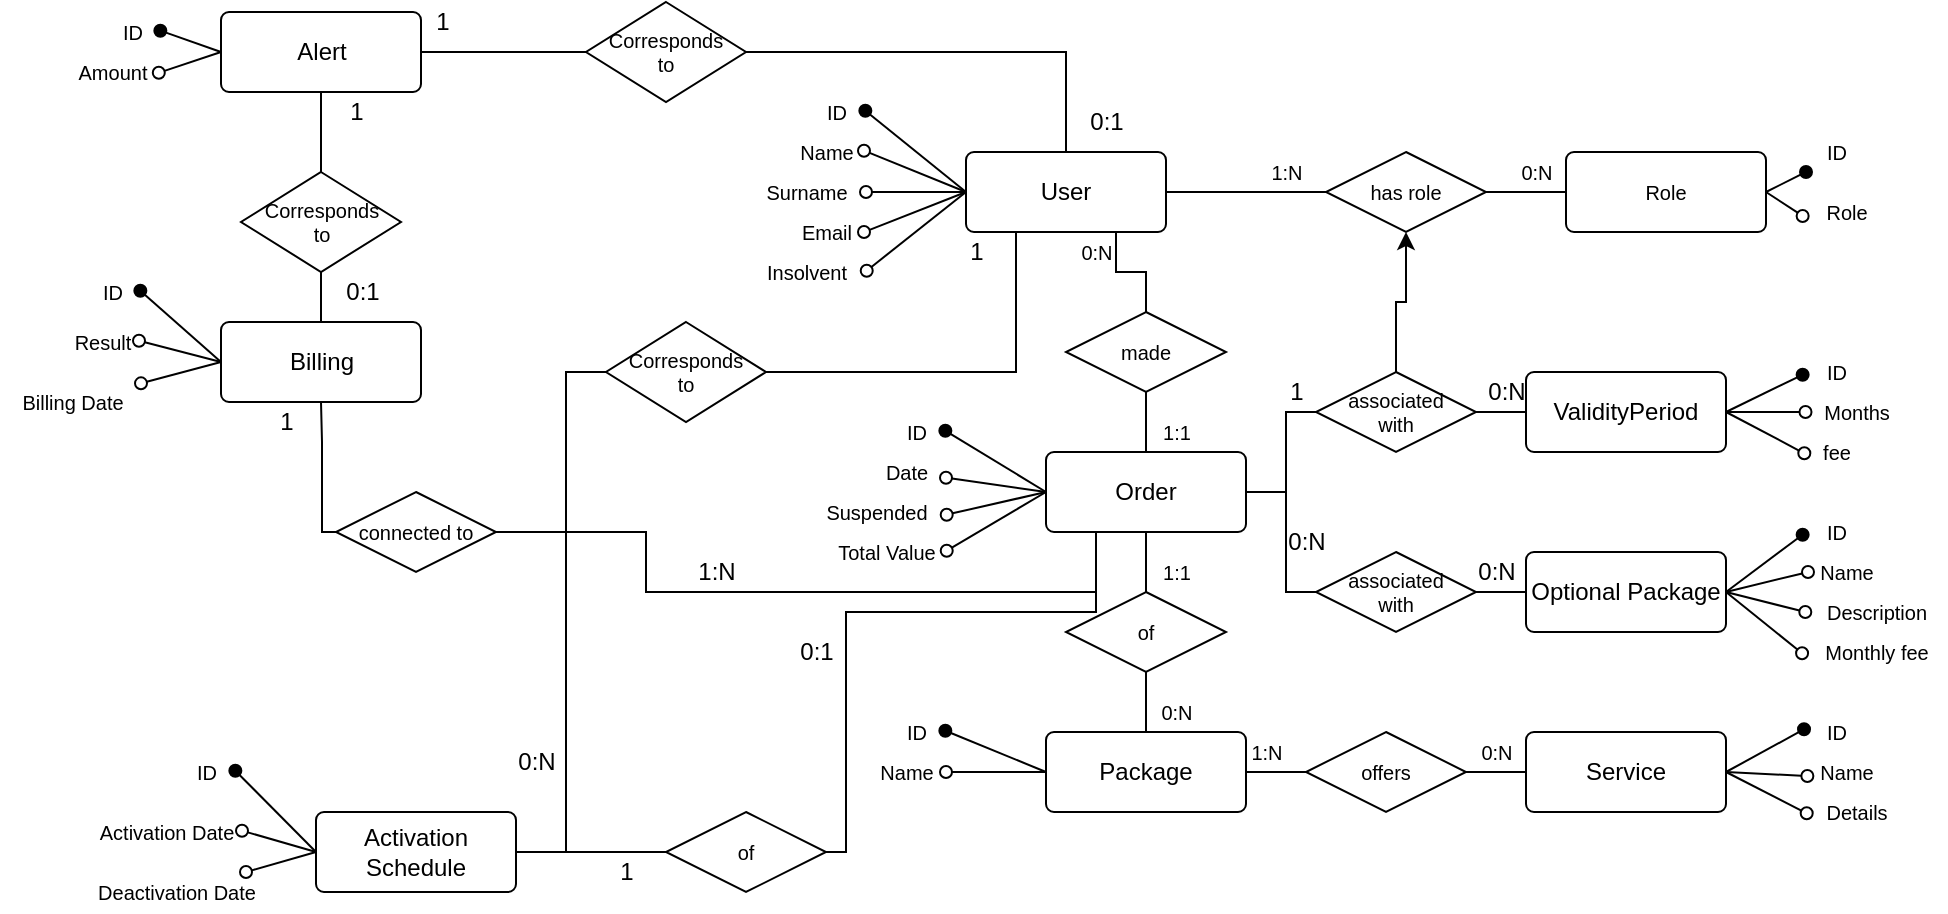 <mxfile version="17.2.1" type="device"><diagram id="Q2hRgWdSu-kB3PGTrv5J" name="Page-1"><mxGraphModel dx="1226" dy="1212" grid="1" gridSize="10" guides="1" tooltips="1" connect="1" arrows="1" fold="1" page="1" pageScale="1" pageWidth="1169" pageHeight="1654" math="0" shadow="0"><root><mxCell id="0"/><mxCell id="1" parent="0"/><mxCell id="yaVMN9tzCGUllP68RNq7-14" style="rounded=0;orthogonalLoop=1;jettySize=auto;html=1;exitX=0;exitY=0.5;exitDx=0;exitDy=0;endArrow=oval;endFill=1;entryX=0.989;entryY=0.467;entryDx=0;entryDy=0;entryPerimeter=0;" parent="1" source="yaVMN9tzCGUllP68RNq7-13" target="yaVMN9tzCGUllP68RNq7-16" edge="1"><mxGeometry relative="1" as="geometry"><mxPoint x="470" y="85" as="targetPoint"/></mxGeometry></mxCell><mxCell id="yaVMN9tzCGUllP68RNq7-15" style="edgeStyle=none;rounded=0;orthogonalLoop=1;jettySize=auto;html=1;exitX=0;exitY=0.5;exitDx=0;exitDy=0;endArrow=oval;endFill=0;entryX=0.975;entryY=0.467;entryDx=0;entryDy=0;entryPerimeter=0;" parent="1" source="yaVMN9tzCGUllP68RNq7-13" target="yaVMN9tzCGUllP68RNq7-18" edge="1"><mxGeometry relative="1" as="geometry"><mxPoint x="470" y="105" as="targetPoint"/></mxGeometry></mxCell><mxCell id="yaVMN9tzCGUllP68RNq7-23" style="edgeStyle=none;rounded=0;orthogonalLoop=1;jettySize=auto;html=1;exitX=0;exitY=0.5;exitDx=0;exitDy=0;fontSize=10;endArrow=oval;endFill=0;" parent="1" source="yaVMN9tzCGUllP68RNq7-13" target="yaVMN9tzCGUllP68RNq7-21" edge="1"><mxGeometry relative="1" as="geometry"/></mxCell><mxCell id="yaVMN9tzCGUllP68RNq7-26" style="edgeStyle=none;rounded=0;orthogonalLoop=1;jettySize=auto;html=1;exitX=0;exitY=0.5;exitDx=0;exitDy=0;entryX=0.975;entryY=0.5;entryDx=0;entryDy=0;entryPerimeter=0;fontSize=10;endArrow=oval;endFill=0;" parent="1" source="yaVMN9tzCGUllP68RNq7-13" target="yaVMN9tzCGUllP68RNq7-24" edge="1"><mxGeometry relative="1" as="geometry"/></mxCell><mxCell id="yaVMN9tzCGUllP68RNq7-30" style="edgeStyle=none;rounded=0;orthogonalLoop=1;jettySize=auto;html=1;exitX=0;exitY=0.5;exitDx=0;exitDy=0;entryX=1.006;entryY=0.467;entryDx=0;entryDy=0;entryPerimeter=0;fontSize=10;endArrow=oval;endFill=0;" parent="1" source="yaVMN9tzCGUllP68RNq7-13" target="yaVMN9tzCGUllP68RNq7-27" edge="1"><mxGeometry relative="1" as="geometry"/></mxCell><mxCell id="yaVMN9tzCGUllP68RNq7-13" value="User" style="rounded=1;arcSize=10;whiteSpace=wrap;html=1;align=center;" parent="1" vertex="1"><mxGeometry x="520" y="95" width="100" height="40" as="geometry"/></mxCell><mxCell id="yaVMN9tzCGUllP68RNq7-16" value="&lt;font style=&quot;font-size: 10px&quot;&gt;ID&lt;/font&gt;" style="text;html=1;align=center;verticalAlign=middle;resizable=0;points=[];autosize=1;strokeColor=none;fillColor=none;" parent="1" vertex="1"><mxGeometry x="440" y="65" width="30" height="20" as="geometry"/></mxCell><mxCell id="yaVMN9tzCGUllP68RNq7-18" value="Name" style="text;html=1;align=center;verticalAlign=middle;resizable=0;points=[];autosize=1;strokeColor=none;fillColor=none;fontSize=10;" parent="1" vertex="1"><mxGeometry x="430" y="85" width="40" height="20" as="geometry"/></mxCell><mxCell id="yaVMN9tzCGUllP68RNq7-21" value="Surname" style="text;html=1;align=center;verticalAlign=middle;resizable=0;points=[];autosize=1;strokeColor=none;fillColor=none;fontSize=10;" parent="1" vertex="1"><mxGeometry x="410" y="105" width="60" height="20" as="geometry"/></mxCell><mxCell id="yaVMN9tzCGUllP68RNq7-24" value="Email" style="text;html=1;align=center;verticalAlign=middle;resizable=0;points=[];autosize=1;strokeColor=none;fillColor=none;fontSize=10;" parent="1" vertex="1"><mxGeometry x="430" y="125" width="40" height="20" as="geometry"/></mxCell><mxCell id="yaVMN9tzCGUllP68RNq7-27" value="Insolvent" style="text;html=1;align=center;verticalAlign=middle;resizable=0;points=[];autosize=1;strokeColor=none;fillColor=none;fontSize=10;" parent="1" vertex="1"><mxGeometry x="410" y="145" width="60" height="20" as="geometry"/></mxCell><mxCell id="yaVMN9tzCGUllP68RNq7-37" style="edgeStyle=none;rounded=0;orthogonalLoop=1;jettySize=auto;html=1;exitX=1;exitY=0.5;exitDx=0;exitDy=0;entryX=0;entryY=1;entryDx=0;entryDy=0;entryPerimeter=0;fontSize=10;endArrow=oval;endFill=1;" parent="1" source="yaVMN9tzCGUllP68RNq7-31" target="yaVMN9tzCGUllP68RNq7-35" edge="1"><mxGeometry relative="1" as="geometry"/></mxCell><mxCell id="yaVMN9tzCGUllP68RNq7-38" style="edgeStyle=none;rounded=0;orthogonalLoop=1;jettySize=auto;html=1;exitX=1;exitY=0.5;exitDx=0;exitDy=0;entryX=-0.042;entryY=0.6;entryDx=0;entryDy=0;entryPerimeter=0;fontSize=10;endArrow=oval;endFill=0;" parent="1" source="yaVMN9tzCGUllP68RNq7-31" target="yaVMN9tzCGUllP68RNq7-36" edge="1"><mxGeometry relative="1" as="geometry"/></mxCell><mxCell id="yaVMN9tzCGUllP68RNq7-31" value="Role" style="rounded=1;arcSize=10;whiteSpace=wrap;html=1;align=center;fontSize=10;" parent="1" vertex="1"><mxGeometry x="820" y="95" width="100" height="40" as="geometry"/></mxCell><mxCell id="yaVMN9tzCGUllP68RNq7-33" style="edgeStyle=none;rounded=0;orthogonalLoop=1;jettySize=auto;html=1;exitX=0;exitY=0.5;exitDx=0;exitDy=0;entryX=1;entryY=0.5;entryDx=0;entryDy=0;fontSize=10;endArrow=none;endFill=0;" parent="1" source="yaVMN9tzCGUllP68RNq7-32" target="yaVMN9tzCGUllP68RNq7-13" edge="1"><mxGeometry relative="1" as="geometry"/></mxCell><mxCell id="yaVMN9tzCGUllP68RNq7-34" style="edgeStyle=none;rounded=0;orthogonalLoop=1;jettySize=auto;html=1;exitX=1;exitY=0.5;exitDx=0;exitDy=0;entryX=0;entryY=0.5;entryDx=0;entryDy=0;fontSize=10;endArrow=none;endFill=0;" parent="1" source="yaVMN9tzCGUllP68RNq7-32" target="yaVMN9tzCGUllP68RNq7-31" edge="1"><mxGeometry relative="1" as="geometry"/></mxCell><mxCell id="yaVMN9tzCGUllP68RNq7-32" value="has role" style="shape=rhombus;perimeter=rhombusPerimeter;whiteSpace=wrap;html=1;align=center;fontSize=10;" parent="1" vertex="1"><mxGeometry x="700" y="95" width="80" height="40" as="geometry"/></mxCell><mxCell id="yaVMN9tzCGUllP68RNq7-35" value="ID" style="text;html=1;align=center;verticalAlign=middle;resizable=0;points=[];autosize=1;strokeColor=none;fillColor=none;fontSize=10;" parent="1" vertex="1"><mxGeometry x="940" y="85" width="30" height="20" as="geometry"/></mxCell><mxCell id="yaVMN9tzCGUllP68RNq7-36" value="Role" style="text;html=1;align=center;verticalAlign=middle;resizable=0;points=[];autosize=1;strokeColor=none;fillColor=none;fontSize=10;" parent="1" vertex="1"><mxGeometry x="940" y="115" width="40" height="20" as="geometry"/></mxCell><mxCell id="yaVMN9tzCGUllP68RNq7-40" style="rounded=0;orthogonalLoop=1;jettySize=auto;html=1;exitX=0;exitY=0.5;exitDx=0;exitDy=0;endArrow=oval;endFill=1;entryX=0.989;entryY=0.467;entryDx=0;entryDy=0;entryPerimeter=0;" parent="1" source="yaVMN9tzCGUllP68RNq7-45" target="yaVMN9tzCGUllP68RNq7-46" edge="1"><mxGeometry relative="1" as="geometry"><mxPoint x="510" y="255" as="targetPoint"/></mxGeometry></mxCell><mxCell id="yaVMN9tzCGUllP68RNq7-42" style="edgeStyle=none;rounded=0;orthogonalLoop=1;jettySize=auto;html=1;exitX=0;exitY=0.5;exitDx=0;exitDy=0;fontSize=10;endArrow=oval;endFill=0;" parent="1" source="yaVMN9tzCGUllP68RNq7-45" target="yaVMN9tzCGUllP68RNq7-48" edge="1"><mxGeometry relative="1" as="geometry"/></mxCell><mxCell id="yaVMN9tzCGUllP68RNq7-43" style="edgeStyle=none;rounded=0;orthogonalLoop=1;jettySize=auto;html=1;exitX=0;exitY=0.5;exitDx=0;exitDy=0;entryX=1.005;entryY=0.567;entryDx=0;entryDy=0;entryPerimeter=0;fontSize=10;endArrow=oval;endFill=0;" parent="1" source="yaVMN9tzCGUllP68RNq7-45" target="yaVMN9tzCGUllP68RNq7-49" edge="1"><mxGeometry relative="1" as="geometry"/></mxCell><mxCell id="yaVMN9tzCGUllP68RNq7-44" style="edgeStyle=none;rounded=0;orthogonalLoop=1;jettySize=auto;html=1;exitX=0;exitY=0.5;exitDx=0;exitDy=0;entryX=1.006;entryY=0.467;entryDx=0;entryDy=0;entryPerimeter=0;fontSize=10;endArrow=oval;endFill=0;" parent="1" source="yaVMN9tzCGUllP68RNq7-45" target="yaVMN9tzCGUllP68RNq7-50" edge="1"><mxGeometry relative="1" as="geometry"/></mxCell><mxCell id="yaVMN9tzCGUllP68RNq7-118" style="edgeStyle=orthogonalEdgeStyle;rounded=0;orthogonalLoop=1;jettySize=auto;html=1;exitX=1;exitY=0.5;exitDx=0;exitDy=0;entryX=0;entryY=0.5;entryDx=0;entryDy=0;fontSize=10;endArrow=none;endFill=0;" parent="1" source="yaVMN9tzCGUllP68RNq7-45" target="yaVMN9tzCGUllP68RNq7-113" edge="1"><mxGeometry relative="1" as="geometry"><Array as="points"><mxPoint x="680" y="265"/><mxPoint x="680" y="315"/></Array></mxGeometry></mxCell><mxCell id="yaVMN9tzCGUllP68RNq7-45" value="Order" style="rounded=1;arcSize=10;whiteSpace=wrap;html=1;align=center;" parent="1" vertex="1"><mxGeometry x="560" y="245" width="100" height="40" as="geometry"/></mxCell><mxCell id="yaVMN9tzCGUllP68RNq7-46" value="&lt;font style=&quot;font-size: 10px&quot;&gt;ID&lt;/font&gt;" style="text;html=1;align=center;verticalAlign=middle;resizable=0;points=[];autosize=1;strokeColor=none;fillColor=none;" parent="1" vertex="1"><mxGeometry x="480" y="225" width="30" height="20" as="geometry"/></mxCell><mxCell id="yaVMN9tzCGUllP68RNq7-48" value="Date" style="text;html=1;align=center;verticalAlign=middle;resizable=0;points=[];autosize=1;strokeColor=none;fillColor=none;fontSize=10;" parent="1" vertex="1"><mxGeometry x="470" y="245" width="40" height="20" as="geometry"/></mxCell><mxCell id="yaVMN9tzCGUllP68RNq7-49" value="Suspended" style="text;html=1;align=center;verticalAlign=middle;resizable=0;points=[];autosize=1;strokeColor=none;fillColor=none;fontSize=10;" parent="1" vertex="1"><mxGeometry x="440" y="265" width="70" height="20" as="geometry"/></mxCell><mxCell id="yaVMN9tzCGUllP68RNq7-50" value="Total Value" style="text;html=1;align=center;verticalAlign=middle;resizable=0;points=[];autosize=1;strokeColor=none;fillColor=none;fontSize=10;" parent="1" vertex="1"><mxGeometry x="450" y="285" width="60" height="20" as="geometry"/></mxCell><mxCell id="yaVMN9tzCGUllP68RNq7-54" style="edgeStyle=orthogonalEdgeStyle;rounded=0;orthogonalLoop=1;jettySize=auto;html=1;exitX=0.5;exitY=0;exitDx=0;exitDy=0;entryX=0.75;entryY=1;entryDx=0;entryDy=0;fontSize=10;endArrow=none;endFill=0;" parent="1" source="yaVMN9tzCGUllP68RNq7-53" target="yaVMN9tzCGUllP68RNq7-13" edge="1"><mxGeometry relative="1" as="geometry"/></mxCell><mxCell id="yaVMN9tzCGUllP68RNq7-55" style="edgeStyle=none;rounded=0;orthogonalLoop=1;jettySize=auto;html=1;exitX=0.5;exitY=1;exitDx=0;exitDy=0;entryX=0.5;entryY=0;entryDx=0;entryDy=0;fontSize=10;endArrow=none;endFill=0;" parent="1" source="yaVMN9tzCGUllP68RNq7-53" target="yaVMN9tzCGUllP68RNq7-45" edge="1"><mxGeometry relative="1" as="geometry"/></mxCell><mxCell id="yaVMN9tzCGUllP68RNq7-53" value="made" style="shape=rhombus;perimeter=rhombusPerimeter;whiteSpace=wrap;html=1;align=center;fontSize=10;" parent="1" vertex="1"><mxGeometry x="570" y="175" width="80" height="40" as="geometry"/></mxCell><mxCell id="yaVMN9tzCGUllP68RNq7-56" value="0:N" style="text;html=1;align=center;verticalAlign=middle;resizable=0;points=[];autosize=1;strokeColor=none;fillColor=none;fontSize=10;" parent="1" vertex="1"><mxGeometry x="570" y="135" width="30" height="20" as="geometry"/></mxCell><mxCell id="yaVMN9tzCGUllP68RNq7-57" value="1:1" style="text;html=1;align=center;verticalAlign=middle;resizable=0;points=[];autosize=1;strokeColor=none;fillColor=none;fontSize=10;" parent="1" vertex="1"><mxGeometry x="610" y="225" width="30" height="20" as="geometry"/></mxCell><mxCell id="yaVMN9tzCGUllP68RNq7-58" value="1:N" style="text;html=1;align=center;verticalAlign=middle;resizable=0;points=[];autosize=1;strokeColor=none;fillColor=none;fontSize=10;" parent="1" vertex="1"><mxGeometry x="665" y="95" width="30" height="20" as="geometry"/></mxCell><mxCell id="yaVMN9tzCGUllP68RNq7-59" value="0:N" style="text;html=1;align=center;verticalAlign=middle;resizable=0;points=[];autosize=1;strokeColor=none;fillColor=none;fontSize=10;" parent="1" vertex="1"><mxGeometry x="790" y="95" width="30" height="20" as="geometry"/></mxCell><mxCell id="yaVMN9tzCGUllP68RNq7-60" style="rounded=0;orthogonalLoop=1;jettySize=auto;html=1;exitX=0;exitY=0.5;exitDx=0;exitDy=0;endArrow=oval;endFill=1;entryX=0.989;entryY=0.467;entryDx=0;entryDy=0;entryPerimeter=0;" parent="1" source="yaVMN9tzCGUllP68RNq7-64" target="yaVMN9tzCGUllP68RNq7-65" edge="1"><mxGeometry relative="1" as="geometry"><mxPoint x="510" y="375" as="targetPoint"/></mxGeometry></mxCell><mxCell id="yaVMN9tzCGUllP68RNq7-61" style="edgeStyle=none;rounded=0;orthogonalLoop=1;jettySize=auto;html=1;exitX=0;exitY=0.5;exitDx=0;exitDy=0;fontSize=10;endArrow=oval;endFill=0;" parent="1" source="yaVMN9tzCGUllP68RNq7-64" target="yaVMN9tzCGUllP68RNq7-66" edge="1"><mxGeometry relative="1" as="geometry"/></mxCell><mxCell id="yaVMN9tzCGUllP68RNq7-64" value="Package" style="rounded=1;arcSize=10;whiteSpace=wrap;html=1;align=center;" parent="1" vertex="1"><mxGeometry x="560" y="385" width="100" height="40" as="geometry"/></mxCell><mxCell id="yaVMN9tzCGUllP68RNq7-65" value="&lt;font style=&quot;font-size: 10px&quot;&gt;ID&lt;/font&gt;" style="text;html=1;align=center;verticalAlign=middle;resizable=0;points=[];autosize=1;strokeColor=none;fillColor=none;" parent="1" vertex="1"><mxGeometry x="480" y="375" width="30" height="20" as="geometry"/></mxCell><mxCell id="yaVMN9tzCGUllP68RNq7-66" value="Name" style="text;html=1;align=center;verticalAlign=middle;resizable=0;points=[];autosize=1;strokeColor=none;fillColor=none;fontSize=10;" parent="1" vertex="1"><mxGeometry x="470" y="395" width="40" height="20" as="geometry"/></mxCell><mxCell id="yaVMN9tzCGUllP68RNq7-69" value="0:N" style="text;html=1;align=center;verticalAlign=middle;resizable=0;points=[];autosize=1;strokeColor=none;fillColor=none;fontSize=10;" parent="1" vertex="1"><mxGeometry x="610" y="365" width="30" height="20" as="geometry"/></mxCell><mxCell id="yaVMN9tzCGUllP68RNq7-71" style="edgeStyle=none;rounded=0;orthogonalLoop=1;jettySize=auto;html=1;exitX=0.5;exitY=1;exitDx=0;exitDy=0;entryX=0.5;entryY=0;entryDx=0;entryDy=0;fontSize=10;endArrow=none;endFill=0;" parent="1" source="yaVMN9tzCGUllP68RNq7-70" target="yaVMN9tzCGUllP68RNq7-64" edge="1"><mxGeometry relative="1" as="geometry"/></mxCell><mxCell id="yaVMN9tzCGUllP68RNq7-72" style="edgeStyle=none;rounded=0;orthogonalLoop=1;jettySize=auto;html=1;exitX=0.5;exitY=0;exitDx=0;exitDy=0;entryX=0.5;entryY=1;entryDx=0;entryDy=0;fontSize=10;endArrow=none;endFill=0;" parent="1" source="yaVMN9tzCGUllP68RNq7-70" target="yaVMN9tzCGUllP68RNq7-45" edge="1"><mxGeometry relative="1" as="geometry"/></mxCell><mxCell id="yaVMN9tzCGUllP68RNq7-70" value="of" style="shape=rhombus;perimeter=rhombusPerimeter;whiteSpace=wrap;html=1;align=center;fontSize=10;" parent="1" vertex="1"><mxGeometry x="570" y="315" width="80" height="40" as="geometry"/></mxCell><mxCell id="yaVMN9tzCGUllP68RNq7-73" value="1:1" style="text;html=1;align=center;verticalAlign=middle;resizable=0;points=[];autosize=1;strokeColor=none;fillColor=none;fontSize=10;" parent="1" vertex="1"><mxGeometry x="610" y="295" width="30" height="20" as="geometry"/></mxCell><mxCell id="yaVMN9tzCGUllP68RNq7-84" style="edgeStyle=none;rounded=0;orthogonalLoop=1;jettySize=auto;html=1;exitX=1;exitY=0.5;exitDx=0;exitDy=0;entryX=-0.033;entryY=0.433;entryDx=0;entryDy=0;entryPerimeter=0;fontSize=10;endArrow=oval;endFill=1;" parent="1" source="yaVMN9tzCGUllP68RNq7-76" target="yaVMN9tzCGUllP68RNq7-77" edge="1"><mxGeometry relative="1" as="geometry"/></mxCell><mxCell id="yaVMN9tzCGUllP68RNq7-85" style="edgeStyle=none;rounded=0;orthogonalLoop=1;jettySize=auto;html=1;exitX=1;exitY=0.5;exitDx=0;exitDy=0;entryX=0.017;entryY=0.6;entryDx=0;entryDy=0;entryPerimeter=0;fontSize=10;endArrow=oval;endFill=0;" parent="1" source="yaVMN9tzCGUllP68RNq7-76" target="yaVMN9tzCGUllP68RNq7-78" edge="1"><mxGeometry relative="1" as="geometry"/></mxCell><mxCell id="yaVMN9tzCGUllP68RNq7-121" style="rounded=0;orthogonalLoop=1;jettySize=auto;html=1;exitX=1;exitY=0.5;exitDx=0;exitDy=0;fontSize=10;endArrow=oval;endFill=0;entryX=0.007;entryY=0.533;entryDx=0;entryDy=0;entryPerimeter=0;" parent="1" source="yaVMN9tzCGUllP68RNq7-76" target="yaVMN9tzCGUllP68RNq7-120" edge="1"><mxGeometry relative="1" as="geometry"><mxPoint x="940" y="445" as="targetPoint"/></mxGeometry></mxCell><mxCell id="yaVMN9tzCGUllP68RNq7-76" value="Service" style="rounded=1;arcSize=10;whiteSpace=wrap;html=1;align=center;" parent="1" vertex="1"><mxGeometry x="800" y="385" width="100" height="40" as="geometry"/></mxCell><mxCell id="yaVMN9tzCGUllP68RNq7-77" value="&lt;font style=&quot;font-size: 10px&quot;&gt;ID&lt;/font&gt;" style="text;html=1;align=center;verticalAlign=middle;resizable=0;points=[];autosize=1;strokeColor=none;fillColor=none;" parent="1" vertex="1"><mxGeometry x="940" y="375" width="30" height="20" as="geometry"/></mxCell><mxCell id="yaVMN9tzCGUllP68RNq7-78" value="Name" style="text;html=1;align=center;verticalAlign=middle;resizable=0;points=[];autosize=1;strokeColor=none;fillColor=none;fontSize=10;" parent="1" vertex="1"><mxGeometry x="940" y="395" width="40" height="20" as="geometry"/></mxCell><mxCell id="yaVMN9tzCGUllP68RNq7-80" style="edgeStyle=none;rounded=0;orthogonalLoop=1;jettySize=auto;html=1;exitX=0;exitY=0.5;exitDx=0;exitDy=0;entryX=1;entryY=0.5;entryDx=0;entryDy=0;fontSize=10;endArrow=none;endFill=0;" parent="1" source="yaVMN9tzCGUllP68RNq7-79" target="yaVMN9tzCGUllP68RNq7-64" edge="1"><mxGeometry relative="1" as="geometry"/></mxCell><mxCell id="yaVMN9tzCGUllP68RNq7-81" style="edgeStyle=none;rounded=0;orthogonalLoop=1;jettySize=auto;html=1;exitX=1;exitY=0.5;exitDx=0;exitDy=0;entryX=0;entryY=0.5;entryDx=0;entryDy=0;fontSize=10;endArrow=none;endFill=0;" parent="1" source="yaVMN9tzCGUllP68RNq7-79" target="yaVMN9tzCGUllP68RNq7-76" edge="1"><mxGeometry relative="1" as="geometry"/></mxCell><mxCell id="yaVMN9tzCGUllP68RNq7-79" value="offers" style="shape=rhombus;perimeter=rhombusPerimeter;whiteSpace=wrap;html=1;align=center;fontSize=10;" parent="1" vertex="1"><mxGeometry x="690" y="385" width="80" height="40" as="geometry"/></mxCell><mxCell id="yaVMN9tzCGUllP68RNq7-82" value="1:N" style="text;html=1;align=center;verticalAlign=middle;resizable=0;points=[];autosize=1;strokeColor=none;fillColor=none;fontSize=10;" parent="1" vertex="1"><mxGeometry x="655" y="385" width="30" height="20" as="geometry"/></mxCell><mxCell id="yaVMN9tzCGUllP68RNq7-83" value="0:N" style="text;html=1;align=center;verticalAlign=middle;resizable=0;points=[];autosize=1;strokeColor=none;fillColor=none;fontSize=10;" parent="1" vertex="1"><mxGeometry x="770" y="385" width="30" height="20" as="geometry"/></mxCell><mxCell id="yaVMN9tzCGUllP68RNq7-99" style="edgeStyle=none;rounded=0;orthogonalLoop=1;jettySize=auto;html=1;exitX=1;exitY=0.5;exitDx=0;exitDy=0;entryX=-0.056;entryY=0.567;entryDx=0;entryDy=0;entryPerimeter=0;fontSize=10;endArrow=oval;endFill=1;" parent="1" source="yaVMN9tzCGUllP68RNq7-90" target="yaVMN9tzCGUllP68RNq7-91" edge="1"><mxGeometry relative="1" as="geometry"/></mxCell><mxCell id="yaVMN9tzCGUllP68RNq7-100" style="edgeStyle=none;rounded=0;orthogonalLoop=1;jettySize=auto;html=1;exitX=1;exitY=0.5;exitDx=0;exitDy=0;entryX=0.025;entryY=0.5;entryDx=0;entryDy=0;entryPerimeter=0;fontSize=10;endArrow=oval;endFill=0;" parent="1" source="yaVMN9tzCGUllP68RNq7-90" target="yaVMN9tzCGUllP68RNq7-92" edge="1"><mxGeometry relative="1" as="geometry"/></mxCell><mxCell id="yaVMN9tzCGUllP68RNq7-101" style="edgeStyle=none;rounded=0;orthogonalLoop=1;jettySize=auto;html=1;exitX=1;exitY=0.5;exitDx=0;exitDy=0;entryX=-0.005;entryY=0.5;entryDx=0;entryDy=0;entryPerimeter=0;fontSize=10;endArrow=oval;endFill=0;" parent="1" source="yaVMN9tzCGUllP68RNq7-90" target="yaVMN9tzCGUllP68RNq7-93" edge="1"><mxGeometry relative="1" as="geometry"/></mxCell><mxCell id="yaVMN9tzCGUllP68RNq7-102" style="edgeStyle=none;rounded=0;orthogonalLoop=1;jettySize=auto;html=1;exitX=1;exitY=0.5;exitDx=0;exitDy=0;entryX=-0.028;entryY=0.533;entryDx=0;entryDy=0;entryPerimeter=0;fontSize=10;endArrow=oval;endFill=0;" parent="1" source="yaVMN9tzCGUllP68RNq7-90" target="yaVMN9tzCGUllP68RNq7-94" edge="1"><mxGeometry relative="1" as="geometry"/></mxCell><mxCell id="yaVMN9tzCGUllP68RNq7-90" value="Optional Package" style="rounded=1;arcSize=10;whiteSpace=wrap;html=1;align=center;" parent="1" vertex="1"><mxGeometry x="800" y="295" width="100" height="40" as="geometry"/></mxCell><mxCell id="yaVMN9tzCGUllP68RNq7-91" value="&lt;font style=&quot;font-size: 10px&quot;&gt;ID&lt;/font&gt;" style="text;html=1;align=center;verticalAlign=middle;resizable=0;points=[];autosize=1;strokeColor=none;fillColor=none;" parent="1" vertex="1"><mxGeometry x="940" y="275" width="30" height="20" as="geometry"/></mxCell><mxCell id="yaVMN9tzCGUllP68RNq7-92" value="Name" style="text;html=1;align=center;verticalAlign=middle;resizable=0;points=[];autosize=1;strokeColor=none;fillColor=none;fontSize=10;" parent="1" vertex="1"><mxGeometry x="940" y="295" width="40" height="20" as="geometry"/></mxCell><mxCell id="yaVMN9tzCGUllP68RNq7-93" value="Description" style="text;html=1;align=center;verticalAlign=middle;resizable=0;points=[];autosize=1;strokeColor=none;fillColor=none;fontSize=10;" parent="1" vertex="1"><mxGeometry x="940" y="315" width="70" height="20" as="geometry"/></mxCell><mxCell id="yaVMN9tzCGUllP68RNq7-94" value="Monthly fee" style="text;html=1;align=center;verticalAlign=middle;resizable=0;points=[];autosize=1;strokeColor=none;fillColor=none;fontSize=10;" parent="1" vertex="1"><mxGeometry x="940" y="335" width="70" height="20" as="geometry"/></mxCell><mxCell id="yaVMN9tzCGUllP68RNq7-103" style="edgeStyle=none;rounded=0;orthogonalLoop=1;jettySize=auto;html=1;exitX=1;exitY=0.5;exitDx=0;exitDy=0;entryX=-0.056;entryY=0.567;entryDx=0;entryDy=0;entryPerimeter=0;fontSize=10;endArrow=oval;endFill=1;" parent="1" source="yaVMN9tzCGUllP68RNq7-107" target="yaVMN9tzCGUllP68RNq7-108" edge="1"><mxGeometry relative="1" as="geometry"/></mxCell><mxCell id="yaVMN9tzCGUllP68RNq7-105" style="edgeStyle=none;rounded=0;orthogonalLoop=1;jettySize=auto;html=1;exitX=1;exitY=0.5;exitDx=0;exitDy=0;entryX=-0.005;entryY=0.5;entryDx=0;entryDy=0;entryPerimeter=0;fontSize=10;endArrow=oval;endFill=0;" parent="1" source="yaVMN9tzCGUllP68RNq7-107" target="yaVMN9tzCGUllP68RNq7-110" edge="1"><mxGeometry relative="1" as="geometry"/></mxCell><mxCell id="yaVMN9tzCGUllP68RNq7-106" style="edgeStyle=none;rounded=0;orthogonalLoop=1;jettySize=auto;html=1;exitX=1;exitY=0.5;exitDx=0;exitDy=0;entryX=-0.028;entryY=0.533;entryDx=0;entryDy=0;entryPerimeter=0;fontSize=10;endArrow=oval;endFill=0;" parent="1" source="yaVMN9tzCGUllP68RNq7-107" target="yaVMN9tzCGUllP68RNq7-111" edge="1"><mxGeometry relative="1" as="geometry"/></mxCell><mxCell id="yaVMN9tzCGUllP68RNq7-107" value="ValidityPeriod" style="rounded=1;arcSize=10;whiteSpace=wrap;html=1;align=center;" parent="1" vertex="1"><mxGeometry x="800" y="205" width="100" height="40" as="geometry"/></mxCell><mxCell id="yaVMN9tzCGUllP68RNq7-108" value="&lt;font style=&quot;font-size: 10px&quot;&gt;ID&lt;/font&gt;" style="text;html=1;align=center;verticalAlign=middle;resizable=0;points=[];autosize=1;strokeColor=none;fillColor=none;" parent="1" vertex="1"><mxGeometry x="940" y="195" width="30" height="20" as="geometry"/></mxCell><mxCell id="yaVMN9tzCGUllP68RNq7-110" value="Months" style="text;html=1;align=center;verticalAlign=middle;resizable=0;points=[];autosize=1;strokeColor=none;fillColor=none;fontSize=10;" parent="1" vertex="1"><mxGeometry x="940" y="215" width="50" height="20" as="geometry"/></mxCell><mxCell id="yaVMN9tzCGUllP68RNq7-111" value="fee" style="text;html=1;align=center;verticalAlign=middle;resizable=0;points=[];autosize=1;strokeColor=none;fillColor=none;fontSize=10;" parent="1" vertex="1"><mxGeometry x="940" y="235" width="30" height="20" as="geometry"/></mxCell><mxCell id="yaVMN9tzCGUllP68RNq7-119" style="edgeStyle=orthogonalEdgeStyle;rounded=0;orthogonalLoop=1;jettySize=auto;html=1;exitX=1;exitY=0.5;exitDx=0;exitDy=0;entryX=0;entryY=0.5;entryDx=0;entryDy=0;fontSize=10;endArrow=none;endFill=0;" parent="1" source="yaVMN9tzCGUllP68RNq7-113" target="yaVMN9tzCGUllP68RNq7-90" edge="1"><mxGeometry relative="1" as="geometry"/></mxCell><mxCell id="yaVMN9tzCGUllP68RNq7-113" value="associated&lt;br&gt;with" style="shape=rhombus;perimeter=rhombusPerimeter;whiteSpace=wrap;html=1;align=center;fontSize=10;" parent="1" vertex="1"><mxGeometry x="695" y="295" width="80" height="40" as="geometry"/></mxCell><mxCell id="yaVMN9tzCGUllP68RNq7-115" style="edgeStyle=none;rounded=0;orthogonalLoop=1;jettySize=auto;html=1;exitX=1;exitY=0.5;exitDx=0;exitDy=0;entryX=0;entryY=0.5;entryDx=0;entryDy=0;fontSize=10;endArrow=none;endFill=0;" parent="1" source="yaVMN9tzCGUllP68RNq7-114" target="yaVMN9tzCGUllP68RNq7-107" edge="1"><mxGeometry relative="1" as="geometry"/></mxCell><mxCell id="yaVMN9tzCGUllP68RNq7-117" style="edgeStyle=orthogonalEdgeStyle;rounded=0;orthogonalLoop=1;jettySize=auto;html=1;exitX=0;exitY=0.5;exitDx=0;exitDy=0;entryX=1;entryY=0.5;entryDx=0;entryDy=0;fontSize=10;endArrow=none;endFill=0;" parent="1" source="yaVMN9tzCGUllP68RNq7-114" target="yaVMN9tzCGUllP68RNq7-45" edge="1"><mxGeometry relative="1" as="geometry"><Array as="points"><mxPoint x="680" y="225"/><mxPoint x="680" y="265"/></Array></mxGeometry></mxCell><mxCell id="zLVwEhJI0smp73ghZcZ1-2" value="" style="edgeStyle=orthogonalEdgeStyle;rounded=0;orthogonalLoop=1;jettySize=auto;html=1;" edge="1" parent="1" source="yaVMN9tzCGUllP68RNq7-114" target="yaVMN9tzCGUllP68RNq7-32"><mxGeometry relative="1" as="geometry"/></mxCell><mxCell id="yaVMN9tzCGUllP68RNq7-114" value="associated&lt;br&gt;with" style="shape=rhombus;perimeter=rhombusPerimeter;whiteSpace=wrap;html=1;align=center;fontSize=10;" parent="1" vertex="1"><mxGeometry x="695" y="205" width="80" height="40" as="geometry"/></mxCell><mxCell id="yaVMN9tzCGUllP68RNq7-120" value="Details" style="text;html=1;align=center;verticalAlign=middle;resizable=0;points=[];autosize=1;strokeColor=none;fillColor=none;fontSize=10;" parent="1" vertex="1"><mxGeometry x="940" y="415" width="50" height="20" as="geometry"/></mxCell><mxCell id="yaVMN9tzCGUllP68RNq7-122" style="rounded=0;orthogonalLoop=1;jettySize=auto;html=1;exitX=0;exitY=0.5;exitDx=0;exitDy=0;endArrow=oval;endFill=1;entryX=0.989;entryY=0.467;entryDx=0;entryDy=0;entryPerimeter=0;" parent="1" source="yaVMN9tzCGUllP68RNq7-127" target="yaVMN9tzCGUllP68RNq7-128" edge="1"><mxGeometry relative="1" as="geometry"><mxPoint x="165" y="335" as="targetPoint"/></mxGeometry></mxCell><mxCell id="yaVMN9tzCGUllP68RNq7-123" style="edgeStyle=none;rounded=0;orthogonalLoop=1;jettySize=auto;html=1;exitX=0;exitY=0.5;exitDx=0;exitDy=0;endArrow=oval;endFill=0;entryX=0.975;entryY=0.467;entryDx=0;entryDy=0;entryPerimeter=0;" parent="1" source="yaVMN9tzCGUllP68RNq7-127" target="yaVMN9tzCGUllP68RNq7-129" edge="1"><mxGeometry relative="1" as="geometry"><mxPoint x="165" y="355" as="targetPoint"/></mxGeometry></mxCell><mxCell id="yaVMN9tzCGUllP68RNq7-124" style="edgeStyle=none;rounded=0;orthogonalLoop=1;jettySize=auto;html=1;exitX=0;exitY=0.5;exitDx=0;exitDy=0;fontSize=10;endArrow=oval;endFill=0;" parent="1" source="yaVMN9tzCGUllP68RNq7-127" target="yaVMN9tzCGUllP68RNq7-130" edge="1"><mxGeometry relative="1" as="geometry"/></mxCell><mxCell id="yaVMN9tzCGUllP68RNq7-141" style="edgeStyle=orthogonalEdgeStyle;rounded=0;orthogonalLoop=1;jettySize=auto;html=1;exitX=1;exitY=0.5;exitDx=0;exitDy=0;entryX=0;entryY=0.5;entryDx=0;entryDy=0;fontSize=10;endArrow=none;endFill=0;" parent="1" source="yaVMN9tzCGUllP68RNq7-127" target="yaVMN9tzCGUllP68RNq7-140" edge="1"><mxGeometry relative="1" as="geometry"><Array as="points"><mxPoint x="320" y="445"/><mxPoint x="320" y="205"/></Array></mxGeometry></mxCell><mxCell id="yaVMN9tzCGUllP68RNq7-127" value="Activation Schedule" style="rounded=1;arcSize=10;whiteSpace=wrap;html=1;align=center;" parent="1" vertex="1"><mxGeometry x="195" y="425" width="100" height="40" as="geometry"/></mxCell><mxCell id="yaVMN9tzCGUllP68RNq7-128" value="&lt;font style=&quot;font-size: 10px&quot;&gt;ID&lt;/font&gt;" style="text;html=1;align=center;verticalAlign=middle;resizable=0;points=[];autosize=1;strokeColor=none;fillColor=none;" parent="1" vertex="1"><mxGeometry x="125" y="395" width="30" height="20" as="geometry"/></mxCell><mxCell id="yaVMN9tzCGUllP68RNq7-129" value="Activation Date" style="text;html=1;align=center;verticalAlign=middle;resizable=0;points=[];autosize=1;strokeColor=none;fillColor=none;fontSize=10;" parent="1" vertex="1"><mxGeometry x="80" y="425" width="80" height="20" as="geometry"/></mxCell><mxCell id="yaVMN9tzCGUllP68RNq7-130" value="Deactivation Date" style="text;html=1;align=center;verticalAlign=middle;resizable=0;points=[];autosize=1;strokeColor=none;fillColor=none;fontSize=10;" parent="1" vertex="1"><mxGeometry x="80" y="455" width="90" height="20" as="geometry"/></mxCell><mxCell id="yaVMN9tzCGUllP68RNq7-138" style="edgeStyle=orthogonalEdgeStyle;rounded=0;orthogonalLoop=1;jettySize=auto;html=1;exitX=0;exitY=0.5;exitDx=0;exitDy=0;entryX=1;entryY=0.5;entryDx=0;entryDy=0;fontSize=10;endArrow=none;endFill=0;" parent="1" source="yaVMN9tzCGUllP68RNq7-137" target="yaVMN9tzCGUllP68RNq7-127" edge="1"><mxGeometry relative="1" as="geometry"/></mxCell><mxCell id="yaVMN9tzCGUllP68RNq7-139" style="edgeStyle=orthogonalEdgeStyle;rounded=0;orthogonalLoop=1;jettySize=auto;html=1;exitX=1;exitY=0.5;exitDx=0;exitDy=0;entryX=0.25;entryY=1;entryDx=0;entryDy=0;fontSize=10;endArrow=none;endFill=0;" parent="1" source="yaVMN9tzCGUllP68RNq7-137" target="yaVMN9tzCGUllP68RNq7-45" edge="1"><mxGeometry relative="1" as="geometry"><Array as="points"><mxPoint x="460" y="445"/><mxPoint x="460" y="325"/><mxPoint x="585" y="325"/></Array></mxGeometry></mxCell><mxCell id="yaVMN9tzCGUllP68RNq7-137" value="of" style="shape=rhombus;perimeter=rhombusPerimeter;whiteSpace=wrap;html=1;align=center;fontSize=10;" parent="1" vertex="1"><mxGeometry x="370" y="425" width="80" height="40" as="geometry"/></mxCell><mxCell id="yaVMN9tzCGUllP68RNq7-142" style="edgeStyle=orthogonalEdgeStyle;rounded=0;orthogonalLoop=1;jettySize=auto;html=1;exitX=1;exitY=0.5;exitDx=0;exitDy=0;entryX=0.25;entryY=1;entryDx=0;entryDy=0;fontSize=10;endArrow=none;endFill=0;" parent="1" source="yaVMN9tzCGUllP68RNq7-140" target="yaVMN9tzCGUllP68RNq7-13" edge="1"><mxGeometry relative="1" as="geometry"><Array as="points"><mxPoint x="545" y="205"/></Array></mxGeometry></mxCell><mxCell id="yaVMN9tzCGUllP68RNq7-140" value="Corresponds &lt;br&gt;to" style="shape=rhombus;perimeter=rhombusPerimeter;whiteSpace=wrap;html=1;align=center;fontSize=10;" parent="1" vertex="1"><mxGeometry x="340" y="180" width="80" height="50" as="geometry"/></mxCell><mxCell id="yaVMN9tzCGUllP68RNq7-145" style="rounded=0;orthogonalLoop=1;jettySize=auto;html=1;exitX=0;exitY=0.5;exitDx=0;exitDy=0;endArrow=oval;endFill=1;entryX=0.989;entryY=0.467;entryDx=0;entryDy=0;entryPerimeter=0;" parent="1" source="yaVMN9tzCGUllP68RNq7-148" target="yaVMN9tzCGUllP68RNq7-149" edge="1"><mxGeometry relative="1" as="geometry"><mxPoint x="130" y="50" as="targetPoint"/></mxGeometry></mxCell><mxCell id="yaVMN9tzCGUllP68RNq7-146" style="edgeStyle=none;rounded=0;orthogonalLoop=1;jettySize=auto;html=1;exitX=0;exitY=0.5;exitDx=0;exitDy=0;endArrow=oval;endFill=0;entryX=0.978;entryY=0.52;entryDx=0;entryDy=0;entryPerimeter=0;" parent="1" source="yaVMN9tzCGUllP68RNq7-148" target="yaVMN9tzCGUllP68RNq7-150" edge="1"><mxGeometry relative="1" as="geometry"><mxPoint x="128.75" y="79.34" as="targetPoint"/></mxGeometry></mxCell><mxCell id="yaVMN9tzCGUllP68RNq7-154" style="edgeStyle=orthogonalEdgeStyle;rounded=0;orthogonalLoop=1;jettySize=auto;html=1;exitX=1;exitY=0.5;exitDx=0;exitDy=0;entryX=0;entryY=0.5;entryDx=0;entryDy=0;fontSize=10;endArrow=none;endFill=0;" parent="1" source="yaVMN9tzCGUllP68RNq7-148" target="yaVMN9tzCGUllP68RNq7-153" edge="1"><mxGeometry relative="1" as="geometry"><Array as="points"><mxPoint x="248" y="45"/></Array></mxGeometry></mxCell><mxCell id="yaVMN9tzCGUllP68RNq7-148" value="Alert" style="rounded=1;arcSize=10;whiteSpace=wrap;html=1;align=center;" parent="1" vertex="1"><mxGeometry x="147.5" y="25" width="100" height="40" as="geometry"/></mxCell><mxCell id="yaVMN9tzCGUllP68RNq7-149" value="&lt;font style=&quot;font-size: 10px&quot;&gt;ID&lt;/font&gt;" style="text;html=1;align=center;verticalAlign=middle;resizable=0;points=[];autosize=1;strokeColor=none;fillColor=none;" parent="1" vertex="1"><mxGeometry x="87.5" y="25" width="30" height="20" as="geometry"/></mxCell><mxCell id="yaVMN9tzCGUllP68RNq7-150" value="Amount" style="text;html=1;align=center;verticalAlign=middle;resizable=0;points=[];autosize=1;strokeColor=none;fillColor=none;fontSize=10;" parent="1" vertex="1"><mxGeometry x="67.5" y="45" width="50" height="20" as="geometry"/></mxCell><mxCell id="yaVMN9tzCGUllP68RNq7-156" style="edgeStyle=orthogonalEdgeStyle;rounded=0;orthogonalLoop=1;jettySize=auto;html=1;exitX=1;exitY=0.5;exitDx=0;exitDy=0;entryX=0.5;entryY=0;entryDx=0;entryDy=0;fontSize=10;endArrow=none;endFill=0;" parent="1" source="yaVMN9tzCGUllP68RNq7-153" target="yaVMN9tzCGUllP68RNq7-13" edge="1"><mxGeometry relative="1" as="geometry"/></mxCell><mxCell id="yaVMN9tzCGUllP68RNq7-153" value="Corresponds &lt;br&gt;to" style="shape=rhombus;perimeter=rhombusPerimeter;whiteSpace=wrap;html=1;align=center;fontSize=10;" parent="1" vertex="1"><mxGeometry x="330" y="20" width="80" height="50" as="geometry"/></mxCell><mxCell id="yaVMN9tzCGUllP68RNq7-172" style="edgeStyle=orthogonalEdgeStyle;rounded=0;orthogonalLoop=1;jettySize=auto;html=1;exitX=0.5;exitY=0;exitDx=0;exitDy=0;entryX=0.5;entryY=1;entryDx=0;entryDy=0;fontSize=10;endArrow=none;endFill=0;" parent="1" source="yaVMN9tzCGUllP68RNq7-155" target="yaVMN9tzCGUllP68RNq7-148" edge="1"><mxGeometry relative="1" as="geometry"/></mxCell><mxCell id="yaVMN9tzCGUllP68RNq7-173" style="edgeStyle=orthogonalEdgeStyle;rounded=0;orthogonalLoop=1;jettySize=auto;html=1;exitX=0.5;exitY=1;exitDx=0;exitDy=0;entryX=0.5;entryY=0;entryDx=0;entryDy=0;fontSize=10;endArrow=none;endFill=0;" parent="1" source="yaVMN9tzCGUllP68RNq7-155" target="yaVMN9tzCGUllP68RNq7-168" edge="1"><mxGeometry relative="1" as="geometry"/></mxCell><mxCell id="yaVMN9tzCGUllP68RNq7-155" value="Corresponds &lt;br&gt;to" style="shape=rhombus;perimeter=rhombusPerimeter;whiteSpace=wrap;html=1;align=center;fontSize=10;" parent="1" vertex="1"><mxGeometry x="157.5" y="105" width="80" height="50" as="geometry"/></mxCell><mxCell id="yaVMN9tzCGUllP68RNq7-160" style="edgeStyle=orthogonalEdgeStyle;rounded=0;orthogonalLoop=1;jettySize=auto;html=1;exitX=0;exitY=0.5;exitDx=0;exitDy=0;entryX=0.5;entryY=1;entryDx=0;entryDy=0;fontSize=10;endArrow=none;endFill=0;" parent="1" source="yaVMN9tzCGUllP68RNq7-159" target="yaVMN9tzCGUllP68RNq7-168" edge="1"><mxGeometry relative="1" as="geometry"><mxPoint x="190" y="205" as="targetPoint"/><Array as="points"><mxPoint x="198" y="285"/><mxPoint x="198" y="240"/></Array></mxGeometry></mxCell><mxCell id="yaVMN9tzCGUllP68RNq7-161" style="edgeStyle=orthogonalEdgeStyle;rounded=0;orthogonalLoop=1;jettySize=auto;html=1;exitX=1;exitY=0.5;exitDx=0;exitDy=0;entryX=0.25;entryY=1;entryDx=0;entryDy=0;fontSize=10;endArrow=none;endFill=0;" parent="1" source="yaVMN9tzCGUllP68RNq7-159" target="yaVMN9tzCGUllP68RNq7-45" edge="1"><mxGeometry relative="1" as="geometry"><Array as="points"><mxPoint x="360" y="285"/><mxPoint x="360" y="315"/><mxPoint x="585" y="315"/></Array></mxGeometry></mxCell><mxCell id="yaVMN9tzCGUllP68RNq7-159" value="connected to" style="shape=rhombus;perimeter=rhombusPerimeter;whiteSpace=wrap;html=1;align=center;fontSize=10;" parent="1" vertex="1"><mxGeometry x="205" y="265" width="80" height="40" as="geometry"/></mxCell><mxCell id="yaVMN9tzCGUllP68RNq7-165" style="rounded=0;orthogonalLoop=1;jettySize=auto;html=1;exitX=0;exitY=0.5;exitDx=0;exitDy=0;endArrow=oval;endFill=1;entryX=0.989;entryY=0.467;entryDx=0;entryDy=0;entryPerimeter=0;" parent="1" source="yaVMN9tzCGUllP68RNq7-168" target="yaVMN9tzCGUllP68RNq7-169" edge="1"><mxGeometry relative="1" as="geometry"><mxPoint x="117.5" y="90" as="targetPoint"/></mxGeometry></mxCell><mxCell id="yaVMN9tzCGUllP68RNq7-166" style="edgeStyle=none;rounded=0;orthogonalLoop=1;jettySize=auto;html=1;exitX=0;exitY=0.5;exitDx=0;exitDy=0;endArrow=oval;endFill=0;entryX=0.975;entryY=0.467;entryDx=0;entryDy=0;entryPerimeter=0;" parent="1" source="yaVMN9tzCGUllP68RNq7-168" target="yaVMN9tzCGUllP68RNq7-170" edge="1"><mxGeometry relative="1" as="geometry"><mxPoint x="117.5" y="110" as="targetPoint"/></mxGeometry></mxCell><mxCell id="yaVMN9tzCGUllP68RNq7-167" style="edgeStyle=none;rounded=0;orthogonalLoop=1;jettySize=auto;html=1;exitX=0;exitY=0.5;exitDx=0;exitDy=0;fontSize=10;endArrow=oval;endFill=0;" parent="1" source="yaVMN9tzCGUllP68RNq7-168" target="yaVMN9tzCGUllP68RNq7-171" edge="1"><mxGeometry relative="1" as="geometry"/></mxCell><mxCell id="yaVMN9tzCGUllP68RNq7-168" value="Billing" style="rounded=1;arcSize=10;whiteSpace=wrap;html=1;align=center;" parent="1" vertex="1"><mxGeometry x="147.5" y="180" width="100" height="40" as="geometry"/></mxCell><mxCell id="yaVMN9tzCGUllP68RNq7-169" value="&lt;font style=&quot;font-size: 10px&quot;&gt;ID&lt;/font&gt;" style="text;html=1;align=center;verticalAlign=middle;resizable=0;points=[];autosize=1;strokeColor=none;fillColor=none;" parent="1" vertex="1"><mxGeometry x="77.5" y="155" width="30" height="20" as="geometry"/></mxCell><mxCell id="yaVMN9tzCGUllP68RNq7-170" value="Result" style="text;html=1;align=center;verticalAlign=middle;resizable=0;points=[];autosize=1;strokeColor=none;fillColor=none;fontSize=10;" parent="1" vertex="1"><mxGeometry x="67.5" y="180" width="40" height="20" as="geometry"/></mxCell><mxCell id="yaVMN9tzCGUllP68RNq7-171" value="Billing Date" style="text;html=1;align=center;verticalAlign=middle;resizable=0;points=[];autosize=1;strokeColor=none;fillColor=none;fontSize=10;" parent="1" vertex="1"><mxGeometry x="37.5" y="210" width="70" height="20" as="geometry"/></mxCell><mxCell id="zLVwEhJI0smp73ghZcZ1-1" value="0:N" style="text;html=1;align=center;verticalAlign=middle;resizable=0;points=[];autosize=1;strokeColor=none;fillColor=none;" vertex="1" parent="1"><mxGeometry x="775" y="205" width="30" height="20" as="geometry"/></mxCell><mxCell id="zLVwEhJI0smp73ghZcZ1-4" value="1" style="text;html=1;align=center;verticalAlign=middle;resizable=0;points=[];autosize=1;strokeColor=none;fillColor=none;" vertex="1" parent="1"><mxGeometry x="675" y="205" width="20" height="20" as="geometry"/></mxCell><mxCell id="zLVwEhJI0smp73ghZcZ1-5" value="0:N" style="text;html=1;align=center;verticalAlign=middle;resizable=0;points=[];autosize=1;strokeColor=none;fillColor=none;" vertex="1" parent="1"><mxGeometry x="770" y="295" width="30" height="20" as="geometry"/></mxCell><mxCell id="zLVwEhJI0smp73ghZcZ1-6" value="0:N" style="text;html=1;align=center;verticalAlign=middle;resizable=0;points=[];autosize=1;strokeColor=none;fillColor=none;" vertex="1" parent="1"><mxGeometry x="675" y="280" width="30" height="20" as="geometry"/></mxCell><mxCell id="zLVwEhJI0smp73ghZcZ1-7" value="1" style="text;html=1;align=center;verticalAlign=middle;resizable=0;points=[];autosize=1;strokeColor=none;fillColor=none;" vertex="1" parent="1"><mxGeometry x="515" y="135" width="20" height="20" as="geometry"/></mxCell><mxCell id="zLVwEhJI0smp73ghZcZ1-9" value="0:N" style="text;html=1;align=center;verticalAlign=middle;resizable=0;points=[];autosize=1;strokeColor=none;fillColor=none;" vertex="1" parent="1"><mxGeometry x="290" y="390" width="30" height="20" as="geometry"/></mxCell><mxCell id="zLVwEhJI0smp73ghZcZ1-10" value="0:1" style="text;html=1;align=center;verticalAlign=middle;resizable=0;points=[];autosize=1;strokeColor=none;fillColor=none;" vertex="1" parent="1"><mxGeometry x="430" y="335" width="30" height="20" as="geometry"/></mxCell><mxCell id="zLVwEhJI0smp73ghZcZ1-11" value="1" style="text;html=1;align=center;verticalAlign=middle;resizable=0;points=[];autosize=1;strokeColor=none;fillColor=none;" vertex="1" parent="1"><mxGeometry x="340" y="445" width="20" height="20" as="geometry"/></mxCell><mxCell id="zLVwEhJI0smp73ghZcZ1-12" value="1" style="text;html=1;align=center;verticalAlign=middle;resizable=0;points=[];autosize=1;strokeColor=none;fillColor=none;" vertex="1" parent="1"><mxGeometry x="170" y="220" width="20" height="20" as="geometry"/></mxCell><mxCell id="zLVwEhJI0smp73ghZcZ1-13" value="1:N" style="text;html=1;align=center;verticalAlign=middle;resizable=0;points=[];autosize=1;strokeColor=none;fillColor=none;" vertex="1" parent="1"><mxGeometry x="380" y="295" width="30" height="20" as="geometry"/></mxCell><mxCell id="zLVwEhJI0smp73ghZcZ1-14" value="0:1" style="text;html=1;align=center;verticalAlign=middle;resizable=0;points=[];autosize=1;strokeColor=none;fillColor=none;" vertex="1" parent="1"><mxGeometry x="202.5" y="155" width="30" height="20" as="geometry"/></mxCell><mxCell id="zLVwEhJI0smp73ghZcZ1-15" value="1" style="text;html=1;align=center;verticalAlign=middle;resizable=0;points=[];autosize=1;strokeColor=none;fillColor=none;" vertex="1" parent="1"><mxGeometry x="205" y="65" width="20" height="20" as="geometry"/></mxCell><mxCell id="zLVwEhJI0smp73ghZcZ1-16" value="1" style="text;html=1;align=center;verticalAlign=middle;resizable=0;points=[];autosize=1;strokeColor=none;fillColor=none;" vertex="1" parent="1"><mxGeometry x="247.5" y="20" width="20" height="20" as="geometry"/></mxCell><mxCell id="zLVwEhJI0smp73ghZcZ1-17" value="0:1" style="text;html=1;align=center;verticalAlign=middle;resizable=0;points=[];autosize=1;strokeColor=none;fillColor=none;" vertex="1" parent="1"><mxGeometry x="575" y="70" width="30" height="20" as="geometry"/></mxCell></root></mxGraphModel></diagram></mxfile>